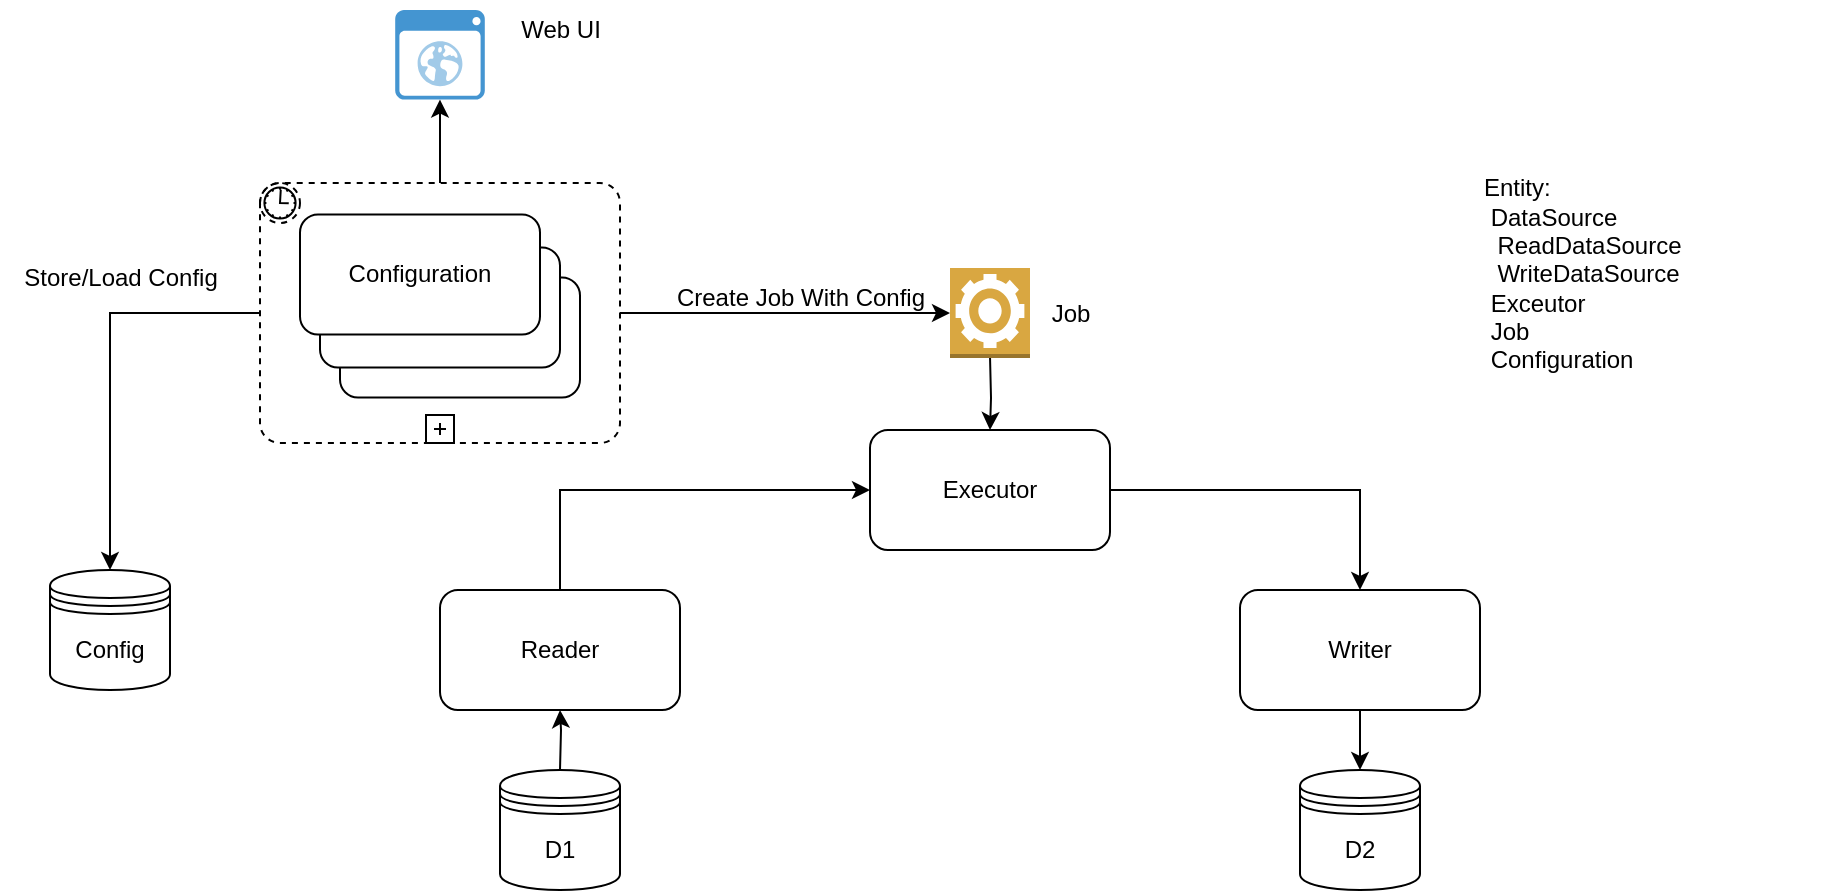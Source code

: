 <mxfile version="21.0.2" type="github">
  <diagram name="第 1 页" id="3CROmkCj4vOVYzwMO_0X">
    <mxGraphModel dx="1247" dy="504" grid="1" gridSize="10" guides="1" tooltips="1" connect="1" arrows="1" fold="1" page="1" pageScale="1" pageWidth="291" pageHeight="413" math="0" shadow="0">
      <root>
        <mxCell id="0" />
        <mxCell id="1" parent="0" />
        <mxCell id="8lkGd6p5SHaPr2RWTDbD-26" style="edgeStyle=orthogonalEdgeStyle;rounded=0;orthogonalLoop=1;jettySize=auto;html=1;entryX=0;entryY=0.5;entryDx=0;entryDy=0;entryPerimeter=0;" edge="1" parent="1" source="8lkGd6p5SHaPr2RWTDbD-25" target="8lkGd6p5SHaPr2RWTDbD-22">
          <mxGeometry relative="1" as="geometry" />
        </mxCell>
        <mxCell id="8lkGd6p5SHaPr2RWTDbD-28" style="edgeStyle=orthogonalEdgeStyle;rounded=0;orthogonalLoop=1;jettySize=auto;html=1;" edge="1" parent="1" source="8lkGd6p5SHaPr2RWTDbD-25" target="8lkGd6p5SHaPr2RWTDbD-27">
          <mxGeometry relative="1" as="geometry" />
        </mxCell>
        <mxCell id="8lkGd6p5SHaPr2RWTDbD-31" style="edgeStyle=orthogonalEdgeStyle;rounded=0;orthogonalLoop=1;jettySize=auto;html=1;entryX=0.5;entryY=0;entryDx=0;entryDy=0;" edge="1" parent="1" source="8lkGd6p5SHaPr2RWTDbD-25" target="8lkGd6p5SHaPr2RWTDbD-30">
          <mxGeometry relative="1" as="geometry" />
        </mxCell>
        <mxCell id="8lkGd6p5SHaPr2RWTDbD-25" value="" style="points=[[0.25,0,0],[0.5,0,0],[0.75,0,0],[1,0.25,0],[1,0.5,0],[1,0.75,0],[0.75,1,0],[0.5,1,0],[0.25,1,0],[0,0.75,0],[0,0.5,0],[0,0.25,0]];shape=mxgraph.bpmn.task;whiteSpace=wrap;rectStyle=rounded;size=10;html=1;container=1;expand=0;collapsible=0;taskMarker=abstract;bpmnShapeType=subprocess;isLoopSub=1;outline=eventNonint;symbol=timer;" vertex="1" parent="1">
          <mxGeometry x="-70" y="396.5" width="180" height="130" as="geometry" />
        </mxCell>
        <mxCell id="8lkGd6p5SHaPr2RWTDbD-8" value="" style="edgeStyle=orthogonalEdgeStyle;rounded=0;orthogonalLoop=1;jettySize=auto;html=1;" edge="1" parent="1" target="8lkGd6p5SHaPr2RWTDbD-6">
          <mxGeometry relative="1" as="geometry">
            <mxPoint x="80" y="690" as="sourcePoint" />
          </mxGeometry>
        </mxCell>
        <mxCell id="8lkGd6p5SHaPr2RWTDbD-17" style="edgeStyle=orthogonalEdgeStyle;rounded=0;orthogonalLoop=1;jettySize=auto;html=1;entryX=0;entryY=0.5;entryDx=0;entryDy=0;exitX=0.5;exitY=0;exitDx=0;exitDy=0;" edge="1" parent="1" source="8lkGd6p5SHaPr2RWTDbD-6" target="8lkGd6p5SHaPr2RWTDbD-14">
          <mxGeometry relative="1" as="geometry" />
        </mxCell>
        <mxCell id="8lkGd6p5SHaPr2RWTDbD-6" value="Reader" style="rounded=1;whiteSpace=wrap;html=1;" vertex="1" parent="1">
          <mxGeometry x="20" y="600" width="120" height="60" as="geometry" />
        </mxCell>
        <mxCell id="8lkGd6p5SHaPr2RWTDbD-9" value="" style="edgeStyle=orthogonalEdgeStyle;rounded=0;orthogonalLoop=1;jettySize=auto;html=1;" edge="1" parent="1" source="8lkGd6p5SHaPr2RWTDbD-7">
          <mxGeometry relative="1" as="geometry">
            <mxPoint x="480" y="690" as="targetPoint" />
          </mxGeometry>
        </mxCell>
        <mxCell id="8lkGd6p5SHaPr2RWTDbD-7" value="Writer" style="rounded=1;whiteSpace=wrap;html=1;" vertex="1" parent="1">
          <mxGeometry x="420" y="600" width="120" height="60" as="geometry" />
        </mxCell>
        <mxCell id="8lkGd6p5SHaPr2RWTDbD-10" value="D1" style="shape=datastore;whiteSpace=wrap;html=1;" vertex="1" parent="1">
          <mxGeometry x="50" y="690" width="60" height="60" as="geometry" />
        </mxCell>
        <mxCell id="8lkGd6p5SHaPr2RWTDbD-11" value="D2" style="shape=datastore;whiteSpace=wrap;html=1;" vertex="1" parent="1">
          <mxGeometry x="450" y="690" width="60" height="60" as="geometry" />
        </mxCell>
        <mxCell id="8lkGd6p5SHaPr2RWTDbD-12" value="Configuration" style="rounded=1;whiteSpace=wrap;html=1;" vertex="1" parent="1">
          <mxGeometry x="-30" y="443.75" width="120" height="60" as="geometry" />
        </mxCell>
        <mxCell id="8lkGd6p5SHaPr2RWTDbD-16" value="" style="edgeStyle=orthogonalEdgeStyle;rounded=0;orthogonalLoop=1;jettySize=auto;html=1;" edge="1" parent="1" target="8lkGd6p5SHaPr2RWTDbD-14">
          <mxGeometry relative="1" as="geometry">
            <mxPoint x="295" y="483" as="sourcePoint" />
          </mxGeometry>
        </mxCell>
        <mxCell id="8lkGd6p5SHaPr2RWTDbD-18" style="edgeStyle=orthogonalEdgeStyle;rounded=0;orthogonalLoop=1;jettySize=auto;html=1;" edge="1" parent="1" source="8lkGd6p5SHaPr2RWTDbD-14" target="8lkGd6p5SHaPr2RWTDbD-7">
          <mxGeometry relative="1" as="geometry" />
        </mxCell>
        <mxCell id="8lkGd6p5SHaPr2RWTDbD-14" value="Executor" style="rounded=1;whiteSpace=wrap;html=1;" vertex="1" parent="1">
          <mxGeometry x="235" y="520" width="120" height="60" as="geometry" />
        </mxCell>
        <mxCell id="8lkGd6p5SHaPr2RWTDbD-20" value="Create Job With Config" style="text;html=1;align=center;verticalAlign=middle;resizable=0;points=[];autosize=1;strokeColor=none;fillColor=none;" vertex="1" parent="1">
          <mxGeometry x="125" y="439" width="150" height="30" as="geometry" />
        </mxCell>
        <mxCell id="8lkGd6p5SHaPr2RWTDbD-21" value="Job" style="text;html=1;align=center;verticalAlign=middle;resizable=0;points=[];autosize=1;strokeColor=none;fillColor=none;" vertex="1" parent="1">
          <mxGeometry x="315" y="446.5" width="40" height="30" as="geometry" />
        </mxCell>
        <mxCell id="8lkGd6p5SHaPr2RWTDbD-22" value="" style="outlineConnect=0;dashed=0;verticalLabelPosition=bottom;verticalAlign=top;align=center;html=1;shape=mxgraph.aws3.worker;fillColor=#D9A741;gradientColor=none;" vertex="1" parent="1">
          <mxGeometry x="275" y="439" width="40" height="45" as="geometry" />
        </mxCell>
        <mxCell id="8lkGd6p5SHaPr2RWTDbD-23" value="Configuration" style="rounded=1;whiteSpace=wrap;html=1;" vertex="1" parent="1">
          <mxGeometry x="-40" y="428.75" width="120" height="60" as="geometry" />
        </mxCell>
        <mxCell id="8lkGd6p5SHaPr2RWTDbD-24" value="Configuration" style="rounded=1;whiteSpace=wrap;html=1;" vertex="1" parent="1">
          <mxGeometry x="-50" y="412.25" width="120" height="60" as="geometry" />
        </mxCell>
        <mxCell id="8lkGd6p5SHaPr2RWTDbD-27" value="" style="shadow=0;dashed=0;html=1;strokeColor=none;fillColor=#4495D1;labelPosition=center;verticalLabelPosition=bottom;verticalAlign=top;align=center;outlineConnect=0;shape=mxgraph.veeam.2d.web_ui;" vertex="1" parent="1">
          <mxGeometry x="-2.4" y="310" width="44.8" height="44.8" as="geometry" />
        </mxCell>
        <mxCell id="8lkGd6p5SHaPr2RWTDbD-29" value="Web UI" style="text;html=1;align=center;verticalAlign=middle;resizable=0;points=[];autosize=1;strokeColor=none;fillColor=none;" vertex="1" parent="1">
          <mxGeometry x="50" y="305" width="60" height="30" as="geometry" />
        </mxCell>
        <mxCell id="8lkGd6p5SHaPr2RWTDbD-30" value="Config" style="shape=datastore;whiteSpace=wrap;html=1;" vertex="1" parent="1">
          <mxGeometry x="-175" y="590" width="60" height="60" as="geometry" />
        </mxCell>
        <mxCell id="8lkGd6p5SHaPr2RWTDbD-32" value="Entity:&lt;br&gt;&lt;span style=&quot;white-space: pre;&quot;&gt;	&lt;/span&gt;DataSource&lt;br&gt;&lt;span style=&quot;white-space: pre;&quot;&gt;	&lt;/span&gt;&lt;span style=&quot;white-space: pre;&quot;&gt;	&lt;/span&gt;ReadDataSource&lt;br&gt;&lt;span style=&quot;white-space: pre;&quot;&gt;	&lt;/span&gt;&lt;span style=&quot;white-space: pre;&quot;&gt;	&lt;/span&gt;WriteDataSource&lt;br&gt;&lt;span style=&quot;white-space: pre;&quot;&gt;	&lt;/span&gt;Exceutor&lt;br&gt;&lt;span style=&quot;white-space: pre;&quot;&gt;	&lt;/span&gt;Job&lt;br&gt;&lt;span style=&quot;white-space: pre;&quot;&gt;	&lt;/span&gt;Configuration&lt;br&gt;" style="text;strokeColor=none;fillColor=none;html=1;whiteSpace=wrap;verticalAlign=middle;overflow=hidden;" vertex="1" parent="1">
          <mxGeometry x="540" y="363.75" width="170" height="157" as="geometry" />
        </mxCell>
        <mxCell id="8lkGd6p5SHaPr2RWTDbD-33" value="Store/Load Config" style="text;html=1;align=center;verticalAlign=middle;resizable=0;points=[];autosize=1;strokeColor=none;fillColor=none;" vertex="1" parent="1">
          <mxGeometry x="-200" y="428.75" width="120" height="30" as="geometry" />
        </mxCell>
      </root>
    </mxGraphModel>
  </diagram>
</mxfile>

